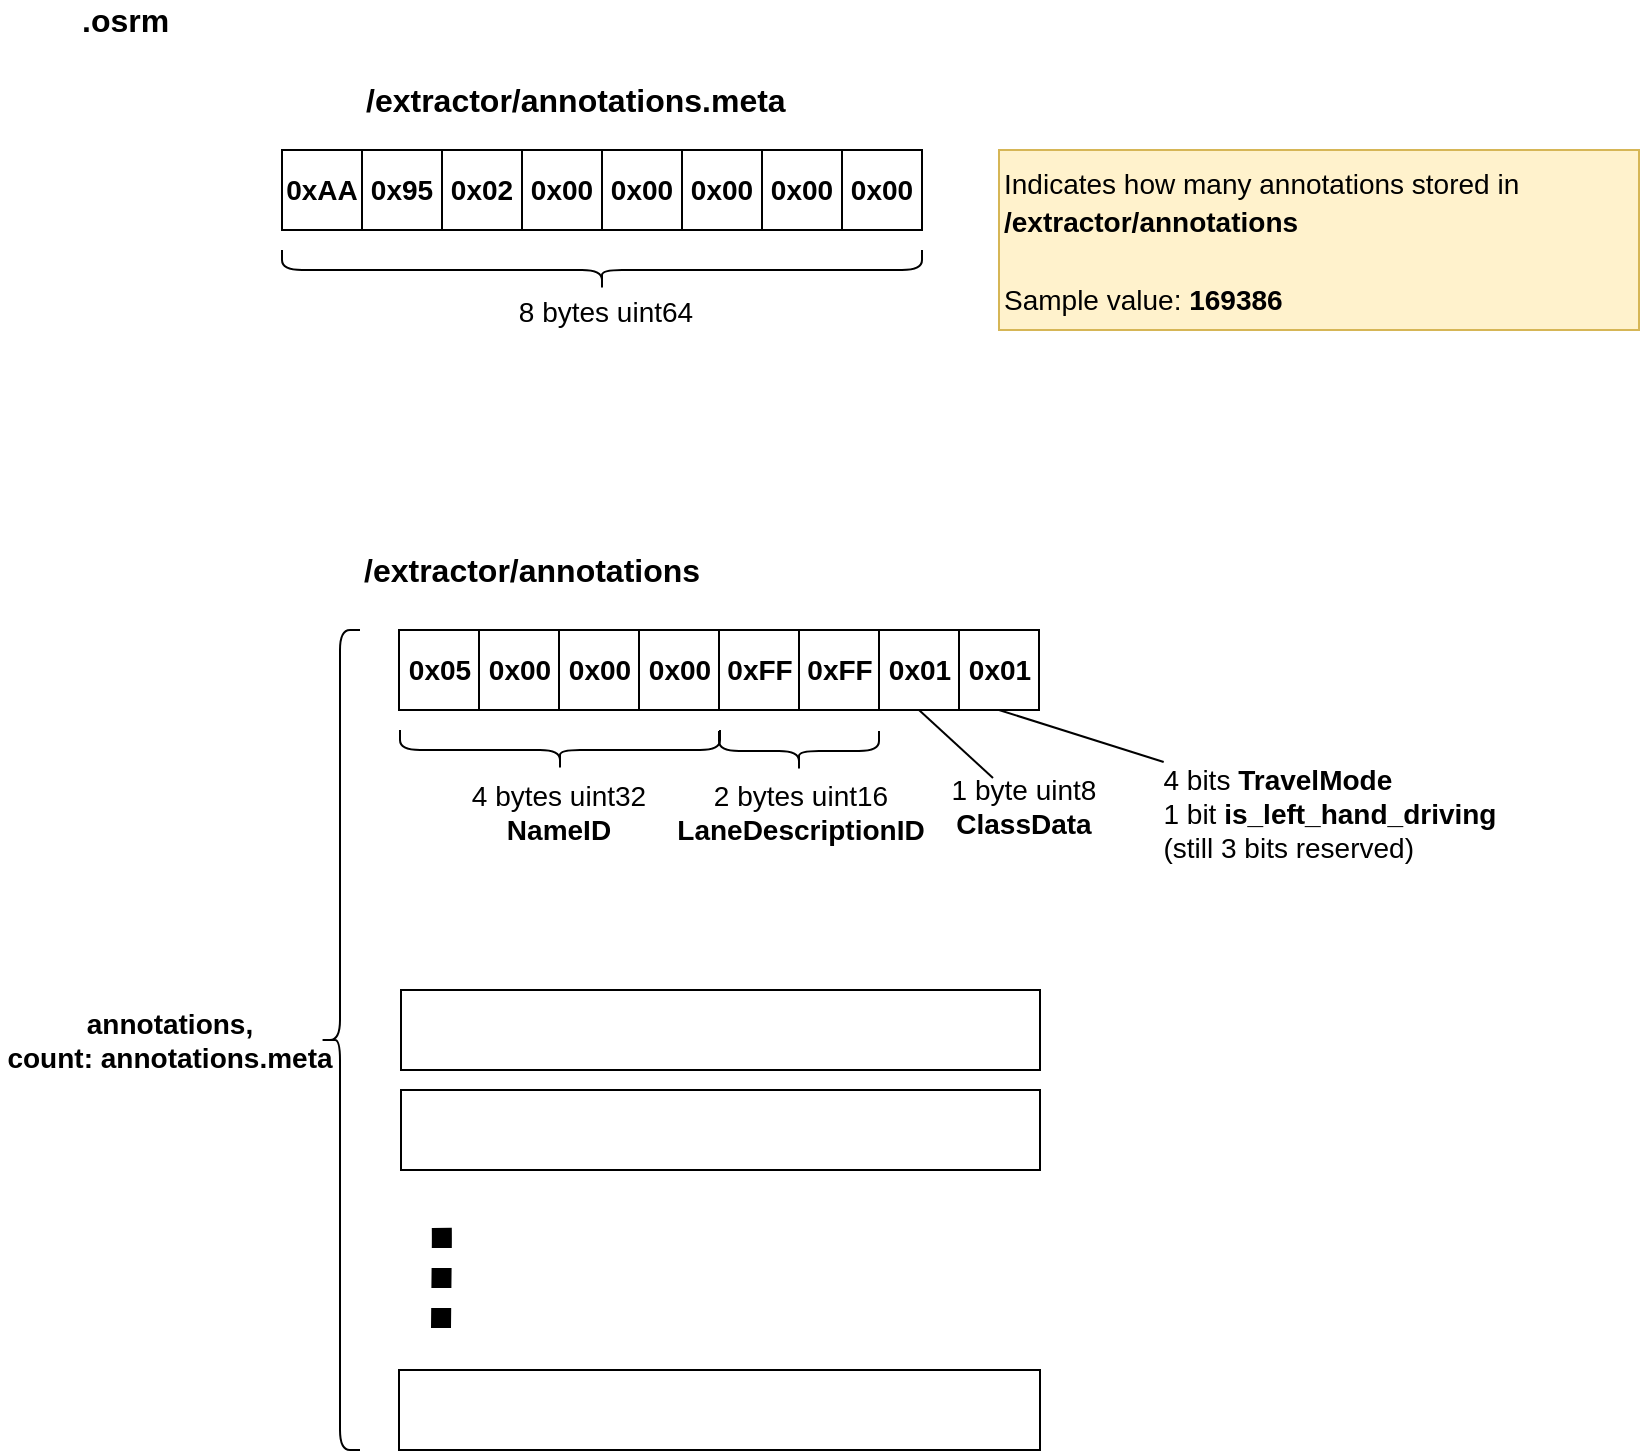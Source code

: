 <mxfile version="12.4.3" type="github" pages="1"><diagram id="peSgpNI3BcgGdvSU9K40" name="Page-1"><mxGraphModel dx="1145" dy="623" grid="1" gridSize="10" guides="1" tooltips="1" connect="1" arrows="1" fold="1" page="1" pageScale="1" pageWidth="1169" pageHeight="827" math="0" shadow="0"><root><mxCell id="0"/><mxCell id="1" parent="0"/><mxCell id="VliR9g0e-GEGa0XOMWeD-1" value="0xAA" style="rounded=0;whiteSpace=wrap;html=1;fontStyle=1;fontSize=14;" parent="1" vertex="1"><mxGeometry x="141" y="85" width="40" height="40" as="geometry"/></mxCell><mxCell id="VliR9g0e-GEGa0XOMWeD-2" value="0x95" style="rounded=0;whiteSpace=wrap;html=1;fontStyle=1;fontSize=14;" parent="1" vertex="1"><mxGeometry x="181" y="85" width="40" height="40" as="geometry"/></mxCell><mxCell id="VliR9g0e-GEGa0XOMWeD-3" value="0x02" style="rounded=0;whiteSpace=wrap;html=1;fontStyle=1;fontSize=14;" parent="1" vertex="1"><mxGeometry x="221" y="85" width="40" height="40" as="geometry"/></mxCell><mxCell id="VliR9g0e-GEGa0XOMWeD-4" value="0x00" style="rounded=0;whiteSpace=wrap;html=1;fontStyle=1;fontSize=14;" parent="1" vertex="1"><mxGeometry x="261" y="85" width="40" height="40" as="geometry"/></mxCell><mxCell id="VliR9g0e-GEGa0XOMWeD-5" value="0x00" style="rounded=0;whiteSpace=wrap;html=1;fontStyle=1;fontSize=14;" parent="1" vertex="1"><mxGeometry x="301" y="85" width="40" height="40" as="geometry"/></mxCell><mxCell id="VliR9g0e-GEGa0XOMWeD-6" value="0x00" style="rounded=0;whiteSpace=wrap;html=1;fontStyle=1;fontSize=14;" parent="1" vertex="1"><mxGeometry x="341" y="85" width="40" height="40" as="geometry"/></mxCell><mxCell id="VliR9g0e-GEGa0XOMWeD-7" value="0x00" style="rounded=0;whiteSpace=wrap;html=1;fontStyle=1;fontSize=14;" parent="1" vertex="1"><mxGeometry x="381" y="85" width="40" height="40" as="geometry"/></mxCell><mxCell id="VliR9g0e-GEGa0XOMWeD-8" value="0x00" style="rounded=0;whiteSpace=wrap;html=1;fontStyle=1;fontSize=14;" parent="1" vertex="1"><mxGeometry x="421" y="85" width="40" height="40" as="geometry"/></mxCell><mxCell id="VliR9g0e-GEGa0XOMWeD-28" value="" style="shape=curlyBracket;whiteSpace=wrap;html=1;rounded=1;fontSize=14;rotation=-90;" parent="1" vertex="1"><mxGeometry x="291" y="-15" width="20" height="320" as="geometry"/></mxCell><mxCell id="VliR9g0e-GEGa0XOMWeD-29" value="8 bytes uint64" style="text;html=1;strokeColor=none;fillColor=none;align=center;verticalAlign=middle;whiteSpace=wrap;rounded=0;fontSize=14;" parent="1" vertex="1"><mxGeometry x="221" y="156" width="164" height="20" as="geometry"/></mxCell><mxCell id="ZOe7THteKk9-Ha0sNbh8-1" value=".osrm " style="text;html=1;strokeColor=none;fillColor=none;align=left;verticalAlign=middle;whiteSpace=wrap;rounded=0;fontSize=16;fontStyle=1" parent="1" vertex="1"><mxGeometry x="39" y="10" width="245" height="20" as="geometry"/></mxCell><mxCell id="1GXQoTSjyK3YCtDIwdtC-1" value="/extractor/annotations.meta" style="text;html=1;strokeColor=none;fillColor=none;align=left;verticalAlign=middle;whiteSpace=wrap;rounded=0;fontSize=16;fontStyle=1" parent="1" vertex="1"><mxGeometry x="181" y="50" width="245" height="20" as="geometry"/></mxCell><mxCell id="1GXQoTSjyK3YCtDIwdtC-2" value="&lt;font style=&quot;font-size: 14px&quot;&gt;&lt;span style=&quot;font-weight: normal&quot;&gt;Indicates how many annotations stored in &lt;br&gt;&lt;/span&gt;/extractor/annotations&lt;br&gt;&lt;br&gt;&lt;span style=&quot;font-weight: 400 ; text-align: center&quot;&gt;Sample value:&amp;nbsp;&lt;/span&gt;&lt;b style=&quot;text-align: center&quot;&gt;169386&lt;/b&gt;&lt;br&gt;&lt;/font&gt;" style="text;html=1;strokeColor=#d6b656;fillColor=#fff2cc;align=left;verticalAlign=middle;whiteSpace=wrap;rounded=0;fontSize=16;fontStyle=1" parent="1" vertex="1"><mxGeometry x="499.5" y="85" width="320" height="90" as="geometry"/></mxCell><mxCell id="1GXQoTSjyK3YCtDIwdtC-5" value="/extractor/annotations" style="text;html=1;strokeColor=none;fillColor=none;align=left;verticalAlign=middle;whiteSpace=wrap;rounded=0;fontSize=16;fontStyle=1" parent="1" vertex="1"><mxGeometry x="180" y="285" width="245" height="20" as="geometry"/></mxCell><mxCell id="1GXQoTSjyK3YCtDIwdtC-6" value="0x05" style="rounded=0;whiteSpace=wrap;html=1;fontStyle=1;fontSize=14;" parent="1" vertex="1"><mxGeometry x="199.5" y="325" width="40" height="40" as="geometry"/></mxCell><mxCell id="1GXQoTSjyK3YCtDIwdtC-7" value="0x00" style="rounded=0;whiteSpace=wrap;html=1;fontStyle=1;fontSize=14;" parent="1" vertex="1"><mxGeometry x="239.5" y="325" width="40" height="40" as="geometry"/></mxCell><mxCell id="1GXQoTSjyK3YCtDIwdtC-8" value="0x00" style="rounded=0;whiteSpace=wrap;html=1;fontStyle=1;fontSize=14;" parent="1" vertex="1"><mxGeometry x="279.5" y="325" width="40" height="40" as="geometry"/></mxCell><mxCell id="1GXQoTSjyK3YCtDIwdtC-9" value="0x00" style="rounded=0;whiteSpace=wrap;html=1;fontStyle=1;fontSize=14;" parent="1" vertex="1"><mxGeometry x="319.5" y="325" width="40" height="40" as="geometry"/></mxCell><mxCell id="1GXQoTSjyK3YCtDIwdtC-10" value="0xFF" style="rounded=0;whiteSpace=wrap;html=1;fontStyle=1;fontSize=14;" parent="1" vertex="1"><mxGeometry x="359.5" y="325" width="40" height="40" as="geometry"/></mxCell><mxCell id="1GXQoTSjyK3YCtDIwdtC-11" value="0xFF" style="rounded=0;whiteSpace=wrap;html=1;fontStyle=1;fontSize=14;" parent="1" vertex="1"><mxGeometry x="399.5" y="325" width="40" height="40" as="geometry"/></mxCell><mxCell id="1GXQoTSjyK3YCtDIwdtC-14" value="" style="shape=curlyBracket;whiteSpace=wrap;html=1;rounded=1;fontSize=14;rotation=-90;" parent="1" vertex="1"><mxGeometry x="270" y="305" width="20" height="160" as="geometry"/></mxCell><mxCell id="1GXQoTSjyK3YCtDIwdtC-15" value="4 bytes uint32&lt;br&gt;&lt;b&gt;NameID&lt;br&gt;&lt;/b&gt;" style="text;html=1;strokeColor=none;fillColor=none;align=center;verticalAlign=middle;whiteSpace=wrap;rounded=0;fontSize=14;" parent="1" vertex="1"><mxGeometry x="180" y="388.5" width="199" height="55" as="geometry"/></mxCell><mxCell id="1GXQoTSjyK3YCtDIwdtC-31" value="" style="shape=curlyBracket;whiteSpace=wrap;html=1;rounded=1;fontSize=14;rotation=0;" parent="1" vertex="1"><mxGeometry x="160" y="325" width="20" height="410" as="geometry"/></mxCell><mxCell id="1GXQoTSjyK3YCtDIwdtC-32" value="" style="rounded=0;whiteSpace=wrap;html=1;" parent="1" vertex="1"><mxGeometry x="200.5" y="505" width="319.5" height="40" as="geometry"/></mxCell><mxCell id="1GXQoTSjyK3YCtDIwdtC-33" value="" style="rounded=0;whiteSpace=wrap;html=1;" parent="1" vertex="1"><mxGeometry x="200.5" y="555" width="319.5" height="40" as="geometry"/></mxCell><mxCell id="1GXQoTSjyK3YCtDIwdtC-34" value="" style="endArrow=none;dashed=1;html=1;strokeWidth=10;strokeColor=#000000;rounded=1;dashPattern=1 1;" parent="1" edge="1"><mxGeometry width="50" height="50" relative="1" as="geometry"><mxPoint x="220.5" y="674" as="sourcePoint"/><mxPoint x="220.5" y="614" as="targetPoint"/><Array as="points"><mxPoint x="221" y="624"/></Array></mxGeometry></mxCell><mxCell id="1GXQoTSjyK3YCtDIwdtC-35" value="&lt;b&gt;annotations, &lt;br&gt;count: annotations.meta&lt;/b&gt;" style="text;html=1;strokeColor=none;fillColor=none;align=center;verticalAlign=middle;whiteSpace=wrap;rounded=0;fontSize=14;" parent="1" vertex="1"><mxGeometry y="497.5" width="170" height="65" as="geometry"/></mxCell><mxCell id="1GXQoTSjyK3YCtDIwdtC-36" value="" style="rounded=0;whiteSpace=wrap;html=1;" parent="1" vertex="1"><mxGeometry x="199.5" y="695" width="320.5" height="40" as="geometry"/></mxCell><mxCell id="1GXQoTSjyK3YCtDIwdtC-38" value="2 bytes uint16&lt;br&gt;&lt;b&gt;LaneDescriptionID&lt;br&gt;&lt;/b&gt;" style="text;html=1;strokeColor=none;fillColor=none;align=center;verticalAlign=middle;whiteSpace=wrap;rounded=0;fontSize=14;" parent="1" vertex="1"><mxGeometry x="300.5" y="388.5" width="199" height="55" as="geometry"/></mxCell><mxCell id="LCOS7pQHtBjKBEXSgl_J-9" value="0x01" style="rounded=0;whiteSpace=wrap;html=1;fontStyle=1;fontSize=14;" parent="1" vertex="1"><mxGeometry x="439.5" y="325" width="40" height="40" as="geometry"/></mxCell><mxCell id="LCOS7pQHtBjKBEXSgl_J-10" value="0x01" style="rounded=0;whiteSpace=wrap;html=1;fontStyle=1;fontSize=14;" parent="1" vertex="1"><mxGeometry x="479.5" y="325" width="40" height="40" as="geometry"/></mxCell><mxCell id="Twlqj-OGLXPTQGmq2NZO-1" value="" style="shape=curlyBracket;whiteSpace=wrap;html=1;rounded=1;fontSize=14;rotation=-90;" vertex="1" parent="1"><mxGeometry x="389.5" y="345.5" width="20" height="80" as="geometry"/></mxCell><mxCell id="Twlqj-OGLXPTQGmq2NZO-4" value="1 byte uint8&lt;br&gt;&lt;b&gt;ClassData&lt;br&gt;&lt;/b&gt;" style="text;html=1;strokeColor=none;fillColor=none;align=center;verticalAlign=middle;whiteSpace=wrap;rounded=0;fontSize=14;" vertex="1" parent="1"><mxGeometry x="470" y="399" width="84" height="28.5" as="geometry"/></mxCell><mxCell id="Twlqj-OGLXPTQGmq2NZO-5" value="" style="endArrow=none;html=1;entryX=0.5;entryY=1;entryDx=0;entryDy=0;" edge="1" parent="1" source="Twlqj-OGLXPTQGmq2NZO-4" target="LCOS7pQHtBjKBEXSgl_J-9"><mxGeometry width="50" height="50" relative="1" as="geometry"><mxPoint x="530" y="415" as="sourcePoint"/><mxPoint x="580" y="365" as="targetPoint"/></mxGeometry></mxCell><mxCell id="Twlqj-OGLXPTQGmq2NZO-9" value="&lt;div style=&quot;text-align: left&quot;&gt;4 bits&amp;nbsp;&lt;b&gt;TravelMode&lt;/b&gt;&lt;/div&gt;&lt;div style=&quot;text-align: left&quot;&gt;1 bit &lt;b&gt;is_left_hand_driving&lt;/b&gt;&lt;/div&gt;&lt;div style=&quot;text-align: left&quot;&gt;&lt;span&gt;(still 3 bits reserved)&lt;/span&gt;&lt;br&gt;&lt;/div&gt;" style="text;html=1;strokeColor=none;fillColor=none;align=center;verticalAlign=middle;whiteSpace=wrap;rounded=0;fontSize=14;" vertex="1" parent="1"><mxGeometry x="580" y="391" width="170" height="52.5" as="geometry"/></mxCell><mxCell id="Twlqj-OGLXPTQGmq2NZO-12" value="" style="endArrow=none;html=1;entryX=0.5;entryY=1;entryDx=0;entryDy=0;" edge="1" parent="1" source="Twlqj-OGLXPTQGmq2NZO-9" target="LCOS7pQHtBjKBEXSgl_J-10"><mxGeometry width="50" height="50" relative="1" as="geometry"><mxPoint x="540" y="390" as="sourcePoint"/><mxPoint x="590" y="340" as="targetPoint"/></mxGeometry></mxCell></root></mxGraphModel></diagram></mxfile>